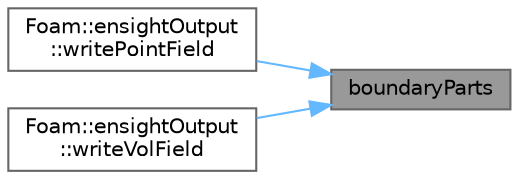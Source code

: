 digraph "boundaryParts"
{
 // LATEX_PDF_SIZE
  bgcolor="transparent";
  edge [fontname=Helvetica,fontsize=10,labelfontname=Helvetica,labelfontsize=10];
  node [fontname=Helvetica,fontsize=10,shape=box,height=0.2,width=0.4];
  rankdir="RL";
  Node1 [id="Node000001",label="boundaryParts",height=0.2,width=0.4,color="gray40", fillcolor="grey60", style="filled", fontcolor="black",tooltip=" "];
  Node1 -> Node2 [id="edge1_Node000001_Node000002",dir="back",color="steelblue1",style="solid",tooltip=" "];
  Node2 [id="Node000002",label="Foam::ensightOutput\l::writePointField",height=0.2,width=0.4,color="grey40", fillcolor="white", style="filled",URL="$namespaceFoam_1_1ensightOutput.html#acac69be5ad7b67e88ef1ecbd095817b3",tooltip=" "];
  Node1 -> Node3 [id="edge2_Node000001_Node000003",dir="back",color="steelblue1",style="solid",tooltip=" "];
  Node3 [id="Node000003",label="Foam::ensightOutput\l::writeVolField",height=0.2,width=0.4,color="grey40", fillcolor="white", style="filled",URL="$namespaceFoam_1_1ensightOutput.html#adfb3270b8314d2e3b6b4573a2e07165a",tooltip=" "];
}
